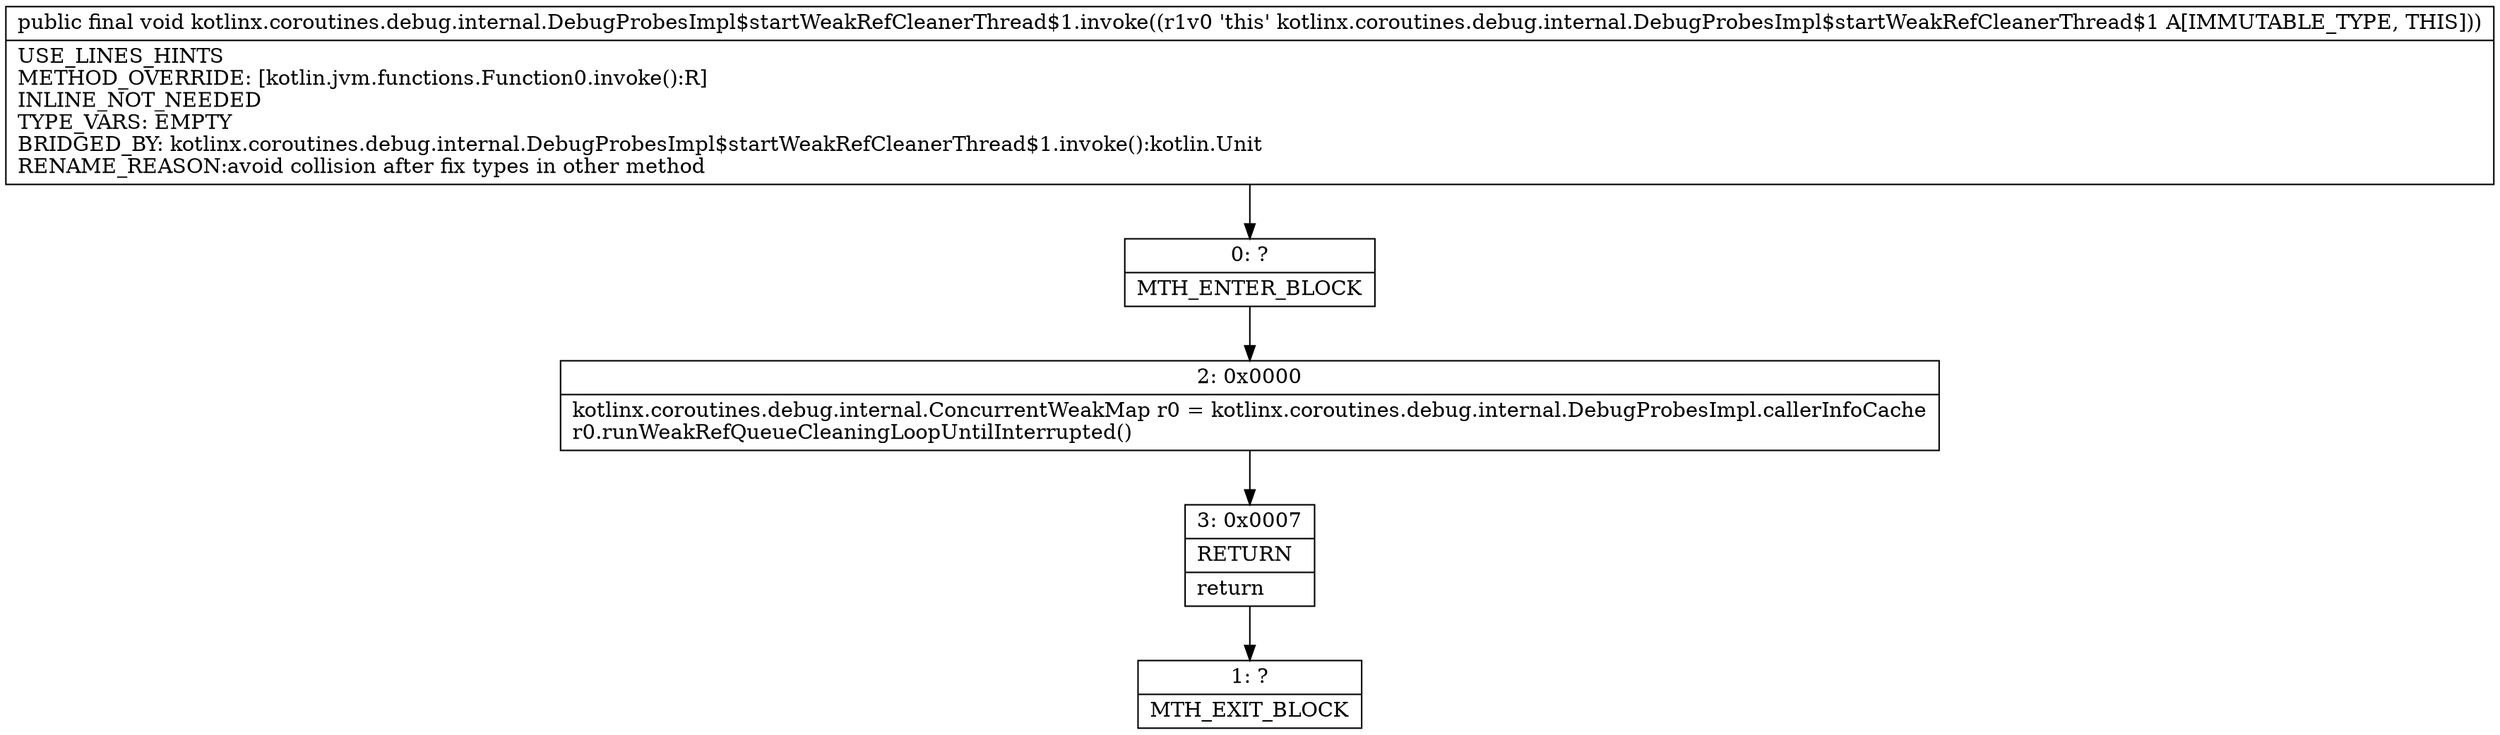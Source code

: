 digraph "CFG forkotlinx.coroutines.debug.internal.DebugProbesImpl$startWeakRefCleanerThread$1.invoke()V" {
Node_0 [shape=record,label="{0\:\ ?|MTH_ENTER_BLOCK\l}"];
Node_2 [shape=record,label="{2\:\ 0x0000|kotlinx.coroutines.debug.internal.ConcurrentWeakMap r0 = kotlinx.coroutines.debug.internal.DebugProbesImpl.callerInfoCache\lr0.runWeakRefQueueCleaningLoopUntilInterrupted()\l}"];
Node_3 [shape=record,label="{3\:\ 0x0007|RETURN\l|return\l}"];
Node_1 [shape=record,label="{1\:\ ?|MTH_EXIT_BLOCK\l}"];
MethodNode[shape=record,label="{public final void kotlinx.coroutines.debug.internal.DebugProbesImpl$startWeakRefCleanerThread$1.invoke((r1v0 'this' kotlinx.coroutines.debug.internal.DebugProbesImpl$startWeakRefCleanerThread$1 A[IMMUTABLE_TYPE, THIS]))  | USE_LINES_HINTS\lMETHOD_OVERRIDE: [kotlin.jvm.functions.Function0.invoke():R]\lINLINE_NOT_NEEDED\lTYPE_VARS: EMPTY\lBRIDGED_BY: kotlinx.coroutines.debug.internal.DebugProbesImpl$startWeakRefCleanerThread$1.invoke():kotlin.Unit\lRENAME_REASON:avoid collision after fix types in other method\l}"];
MethodNode -> Node_0;Node_0 -> Node_2;
Node_2 -> Node_3;
Node_3 -> Node_1;
}


